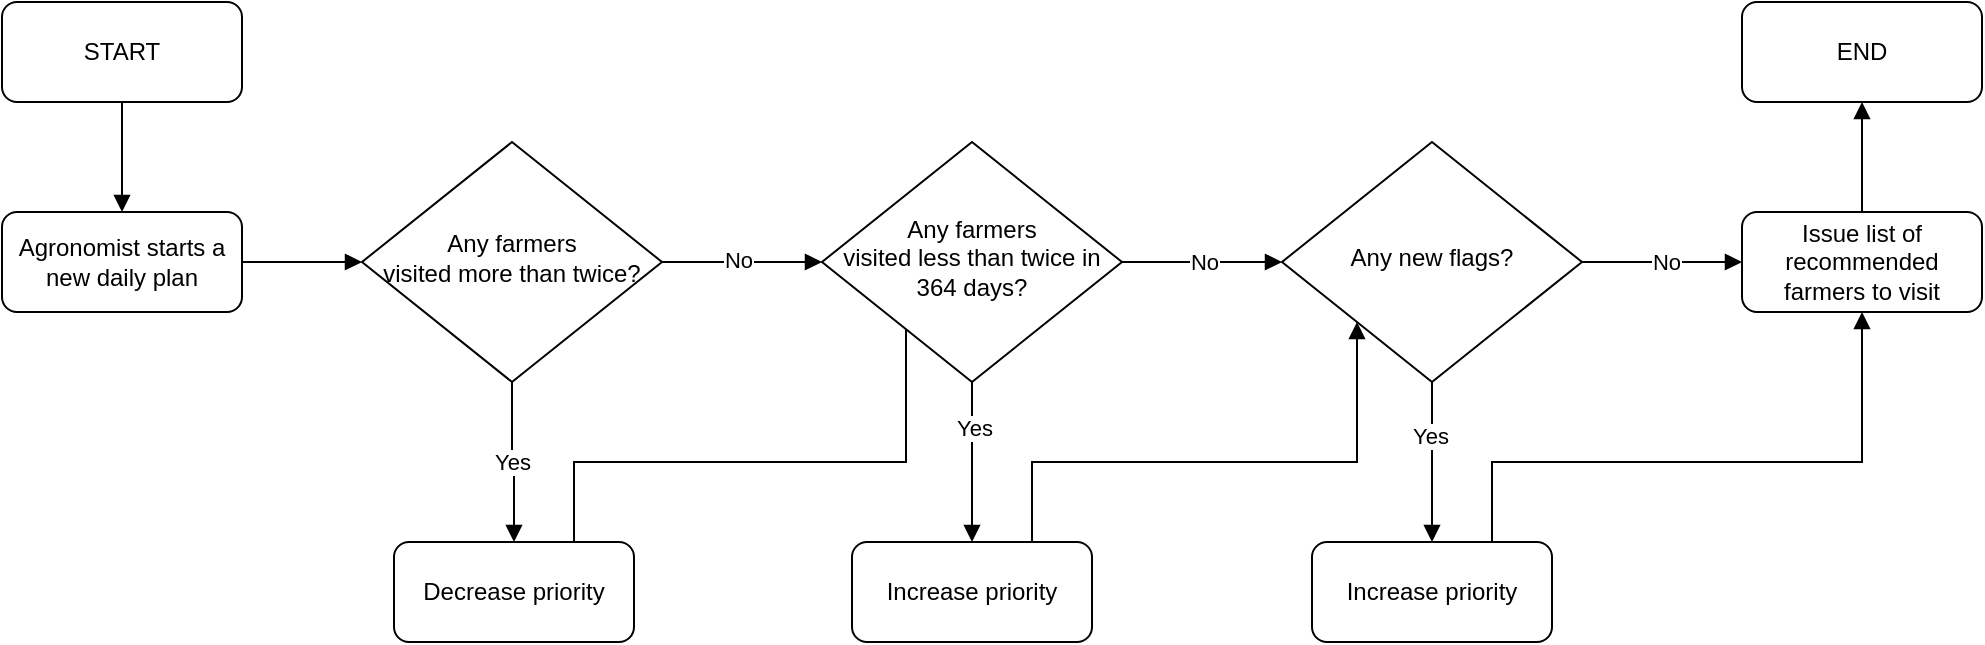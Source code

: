 <mxfile version="15.9.6" type="device"><diagram id="mrz0V4hDmuA3QG4bPvUS" name="Page-1"><mxGraphModel dx="1892" dy="2380" grid="1" gridSize="10" guides="1" tooltips="1" connect="1" arrows="1" fold="1" page="1" pageScale="1" pageWidth="850" pageHeight="1100" math="0" shadow="0"><root><mxCell id="0"/><mxCell id="1" parent="0"/><mxCell id="xvvk4lC7ArDbiqstKAZ8-1" style="edgeStyle=orthogonalEdgeStyle;rounded=0;orthogonalLoop=1;jettySize=auto;html=1;entryX=0;entryY=0.5;entryDx=0;entryDy=0;endArrow=block;endFill=1;" edge="1" parent="1" source="xvvk4lC7ArDbiqstKAZ8-2" target="xvvk4lC7ArDbiqstKAZ8-9"><mxGeometry relative="1" as="geometry"/></mxCell><mxCell id="xvvk4lC7ArDbiqstKAZ8-2" value="Agronomist starts a new daily plan" style="rounded=1;whiteSpace=wrap;html=1;fontSize=12;glass=0;strokeWidth=1;shadow=0;" vertex="1" parent="1"><mxGeometry x="20.0" y="-935" width="120" height="50" as="geometry"/></mxCell><mxCell id="xvvk4lC7ArDbiqstKAZ8-3" style="edgeStyle=orthogonalEdgeStyle;rounded=0;orthogonalLoop=1;jettySize=auto;html=1;exitX=0.5;exitY=1;exitDx=0;exitDy=0;entryX=0.5;entryY=0;entryDx=0;entryDy=0;endArrow=block;endFill=1;" edge="1" parent="1" source="xvvk4lC7ArDbiqstKAZ8-4" target="xvvk4lC7ArDbiqstKAZ8-2"><mxGeometry relative="1" as="geometry"/></mxCell><mxCell id="xvvk4lC7ArDbiqstKAZ8-4" value="START" style="rounded=1;whiteSpace=wrap;html=1;fontSize=12;glass=0;strokeWidth=1;shadow=0;" vertex="1" parent="1"><mxGeometry x="20.0" y="-1040" width="120" height="50" as="geometry"/></mxCell><mxCell id="xvvk4lC7ArDbiqstKAZ8-5" style="edgeStyle=orthogonalEdgeStyle;rounded=0;orthogonalLoop=1;jettySize=auto;html=1;exitX=0.5;exitY=1;exitDx=0;exitDy=0;entryX=0.5;entryY=0;entryDx=0;entryDy=0;endArrow=block;endFill=1;" edge="1" parent="1" source="xvvk4lC7ArDbiqstKAZ8-9" target="xvvk4lC7ArDbiqstKAZ8-11"><mxGeometry relative="1" as="geometry"/></mxCell><mxCell id="xvvk4lC7ArDbiqstKAZ8-6" value="Yes" style="edgeLabel;html=1;align=center;verticalAlign=middle;resizable=0;points=[];" vertex="1" connectable="0" parent="xvvk4lC7ArDbiqstKAZ8-5"><mxGeometry x="-0.025" relative="1" as="geometry"><mxPoint as="offset"/></mxGeometry></mxCell><mxCell id="xvvk4lC7ArDbiqstKAZ8-7" style="edgeStyle=orthogonalEdgeStyle;rounded=0;orthogonalLoop=1;jettySize=auto;html=1;exitX=1;exitY=0.5;exitDx=0;exitDy=0;endArrow=block;endFill=1;entryX=0;entryY=0.5;entryDx=0;entryDy=0;" edge="1" parent="1" source="xvvk4lC7ArDbiqstKAZ8-9" target="xvvk4lC7ArDbiqstKAZ8-16"><mxGeometry relative="1" as="geometry"><mxPoint x="440" y="-910" as="sourcePoint"/><mxPoint x="400" y="-910" as="targetPoint"/></mxGeometry></mxCell><mxCell id="xvvk4lC7ArDbiqstKAZ8-8" value="No" style="edgeLabel;html=1;align=center;verticalAlign=middle;resizable=0;points=[];" vertex="1" connectable="0" parent="xvvk4lC7ArDbiqstKAZ8-7"><mxGeometry x="-0.061" y="1" relative="1" as="geometry"><mxPoint as="offset"/></mxGeometry></mxCell><mxCell id="xvvk4lC7ArDbiqstKAZ8-9" value="&lt;div&gt;Any farmers &lt;br&gt;&lt;/div&gt;&lt;div&gt;visited more than twice?&lt;/div&gt;" style="rhombus;whiteSpace=wrap;html=1;shadow=0;fontFamily=Helvetica;fontSize=12;align=center;strokeWidth=1;spacing=6;spacingTop=-4;" vertex="1" parent="1"><mxGeometry x="200" y="-970" width="150" height="120" as="geometry"/></mxCell><mxCell id="xvvk4lC7ArDbiqstKAZ8-10" style="edgeStyle=orthogonalEdgeStyle;rounded=0;orthogonalLoop=1;jettySize=auto;html=1;exitX=0.75;exitY=0;exitDx=0;exitDy=0;entryX=0;entryY=1;entryDx=0;entryDy=0;endArrow=block;endFill=1;" edge="1" parent="1" source="xvvk4lC7ArDbiqstKAZ8-11" target="xvvk4lC7ArDbiqstKAZ8-16"><mxGeometry relative="1" as="geometry"><Array as="points"><mxPoint x="306" y="-810"/><mxPoint x="472" y="-810"/><mxPoint x="472" y="-880"/></Array></mxGeometry></mxCell><mxCell id="xvvk4lC7ArDbiqstKAZ8-11" value="Decrease priority" style="rounded=1;whiteSpace=wrap;html=1;fontSize=12;glass=0;strokeWidth=1;shadow=0;" vertex="1" parent="1"><mxGeometry x="216" y="-770" width="120" height="50" as="geometry"/></mxCell><mxCell id="xvvk4lC7ArDbiqstKAZ8-12" style="edgeStyle=orthogonalEdgeStyle;rounded=0;orthogonalLoop=1;jettySize=auto;html=1;exitX=0.5;exitY=1;exitDx=0;exitDy=0;entryX=0.5;entryY=0;entryDx=0;entryDy=0;endArrow=block;endFill=1;" edge="1" parent="1" source="xvvk4lC7ArDbiqstKAZ8-16" target="xvvk4lC7ArDbiqstKAZ8-18"><mxGeometry relative="1" as="geometry"/></mxCell><mxCell id="xvvk4lC7ArDbiqstKAZ8-13" value="Yes" style="edgeLabel;html=1;align=center;verticalAlign=middle;resizable=0;points=[];" vertex="1" connectable="0" parent="xvvk4lC7ArDbiqstKAZ8-12"><mxGeometry x="-0.425" y="1" relative="1" as="geometry"><mxPoint as="offset"/></mxGeometry></mxCell><mxCell id="xvvk4lC7ArDbiqstKAZ8-14" style="edgeStyle=orthogonalEdgeStyle;rounded=0;orthogonalLoop=1;jettySize=auto;html=1;exitX=1;exitY=0.5;exitDx=0;exitDy=0;entryX=0;entryY=0.5;entryDx=0;entryDy=0;endArrow=block;endFill=1;" edge="1" parent="1" source="xvvk4lC7ArDbiqstKAZ8-16" target="xvvk4lC7ArDbiqstKAZ8-23"><mxGeometry relative="1" as="geometry"/></mxCell><mxCell id="xvvk4lC7ArDbiqstKAZ8-15" value="No" style="edgeLabel;html=1;align=center;verticalAlign=middle;resizable=0;points=[];" vertex="1" connectable="0" parent="xvvk4lC7ArDbiqstKAZ8-14"><mxGeometry x="0.016" relative="1" as="geometry"><mxPoint as="offset"/></mxGeometry></mxCell><mxCell id="xvvk4lC7ArDbiqstKAZ8-16" value="&lt;div&gt;Any farmers &lt;br&gt;&lt;/div&gt;&lt;div&gt;visited less than twice in &lt;br&gt;&lt;/div&gt;&lt;div&gt;364 days?&lt;/div&gt;" style="rhombus;whiteSpace=wrap;html=1;shadow=0;fontFamily=Helvetica;fontSize=12;align=center;strokeWidth=1;spacing=6;spacingTop=-4;" vertex="1" parent="1"><mxGeometry x="430" y="-970" width="150" height="120" as="geometry"/></mxCell><mxCell id="xvvk4lC7ArDbiqstKAZ8-17" style="edgeStyle=orthogonalEdgeStyle;rounded=0;orthogonalLoop=1;jettySize=auto;html=1;exitX=0.75;exitY=0;exitDx=0;exitDy=0;entryX=0;entryY=1;entryDx=0;entryDy=0;endArrow=block;endFill=1;" edge="1" parent="1" source="xvvk4lC7ArDbiqstKAZ8-18" target="xvvk4lC7ArDbiqstKAZ8-23"><mxGeometry relative="1" as="geometry"/></mxCell><mxCell id="xvvk4lC7ArDbiqstKAZ8-18" value="Increase priority " style="rounded=1;whiteSpace=wrap;html=1;fontSize=12;glass=0;strokeWidth=1;shadow=0;" vertex="1" parent="1"><mxGeometry x="445" y="-770" width="120" height="50" as="geometry"/></mxCell><mxCell id="xvvk4lC7ArDbiqstKAZ8-19" style="edgeStyle=orthogonalEdgeStyle;rounded=0;orthogonalLoop=1;jettySize=auto;html=1;exitX=0.5;exitY=1;exitDx=0;exitDy=0;entryX=0.5;entryY=0;entryDx=0;entryDy=0;endArrow=block;endFill=1;" edge="1" parent="1" source="xvvk4lC7ArDbiqstKAZ8-23" target="xvvk4lC7ArDbiqstKAZ8-25"><mxGeometry relative="1" as="geometry"><mxPoint x="790" y="-830" as="targetPoint"/></mxGeometry></mxCell><mxCell id="xvvk4lC7ArDbiqstKAZ8-20" value="Yes" style="edgeLabel;html=1;align=center;verticalAlign=middle;resizable=0;points=[];" vertex="1" connectable="0" parent="xvvk4lC7ArDbiqstKAZ8-19"><mxGeometry x="-0.328" y="-1" relative="1" as="geometry"><mxPoint as="offset"/></mxGeometry></mxCell><mxCell id="xvvk4lC7ArDbiqstKAZ8-21" style="edgeStyle=orthogonalEdgeStyle;rounded=0;orthogonalLoop=1;jettySize=auto;html=1;exitX=1;exitY=0.5;exitDx=0;exitDy=0;entryX=0;entryY=0.5;entryDx=0;entryDy=0;endArrow=block;endFill=1;" edge="1" parent="1" source="xvvk4lC7ArDbiqstKAZ8-23" target="xvvk4lC7ArDbiqstKAZ8-27"><mxGeometry relative="1" as="geometry"/></mxCell><mxCell id="xvvk4lC7ArDbiqstKAZ8-22" value="No" style="edgeLabel;html=1;align=center;verticalAlign=middle;resizable=0;points=[];" vertex="1" connectable="0" parent="xvvk4lC7ArDbiqstKAZ8-21"><mxGeometry x="0.047" y="-5" relative="1" as="geometry"><mxPoint y="-5" as="offset"/></mxGeometry></mxCell><mxCell id="xvvk4lC7ArDbiqstKAZ8-23" value="Any new flags?" style="rhombus;whiteSpace=wrap;html=1;shadow=0;fontFamily=Helvetica;fontSize=12;align=center;strokeWidth=1;spacing=6;spacingTop=-4;" vertex="1" parent="1"><mxGeometry x="660" y="-970" width="150" height="120" as="geometry"/></mxCell><mxCell id="xvvk4lC7ArDbiqstKAZ8-24" style="edgeStyle=orthogonalEdgeStyle;rounded=0;orthogonalLoop=1;jettySize=auto;html=1;exitX=0.75;exitY=0;exitDx=0;exitDy=0;entryX=0.5;entryY=1;entryDx=0;entryDy=0;endArrow=block;endFill=1;" edge="1" parent="1" source="xvvk4lC7ArDbiqstKAZ8-25" target="xvvk4lC7ArDbiqstKAZ8-27"><mxGeometry relative="1" as="geometry"><Array as="points"><mxPoint x="765" y="-810"/><mxPoint x="950" y="-810"/></Array></mxGeometry></mxCell><mxCell id="xvvk4lC7ArDbiqstKAZ8-25" value="Increase priority " style="rounded=1;whiteSpace=wrap;html=1;fontSize=12;glass=0;strokeWidth=1;shadow=0;" vertex="1" parent="1"><mxGeometry x="675" y="-770" width="120" height="50" as="geometry"/></mxCell><mxCell id="xvvk4lC7ArDbiqstKAZ8-26" style="edgeStyle=orthogonalEdgeStyle;rounded=0;orthogonalLoop=1;jettySize=auto;html=1;exitX=0.5;exitY=0;exitDx=0;exitDy=0;endArrow=block;endFill=1;" edge="1" parent="1" source="xvvk4lC7ArDbiqstKAZ8-27" target="xvvk4lC7ArDbiqstKAZ8-28"><mxGeometry relative="1" as="geometry"/></mxCell><mxCell id="xvvk4lC7ArDbiqstKAZ8-27" value="Issue list of recommended farmers to visit " style="rounded=1;whiteSpace=wrap;html=1;fontSize=12;glass=0;strokeWidth=1;shadow=0;" vertex="1" parent="1"><mxGeometry x="890" y="-935" width="120" height="50" as="geometry"/></mxCell><mxCell id="xvvk4lC7ArDbiqstKAZ8-28" value="END" style="rounded=1;whiteSpace=wrap;html=1;fontSize=12;glass=0;strokeWidth=1;shadow=0;" vertex="1" parent="1"><mxGeometry x="890" y="-1040" width="120" height="50" as="geometry"/></mxCell></root></mxGraphModel></diagram></mxfile>